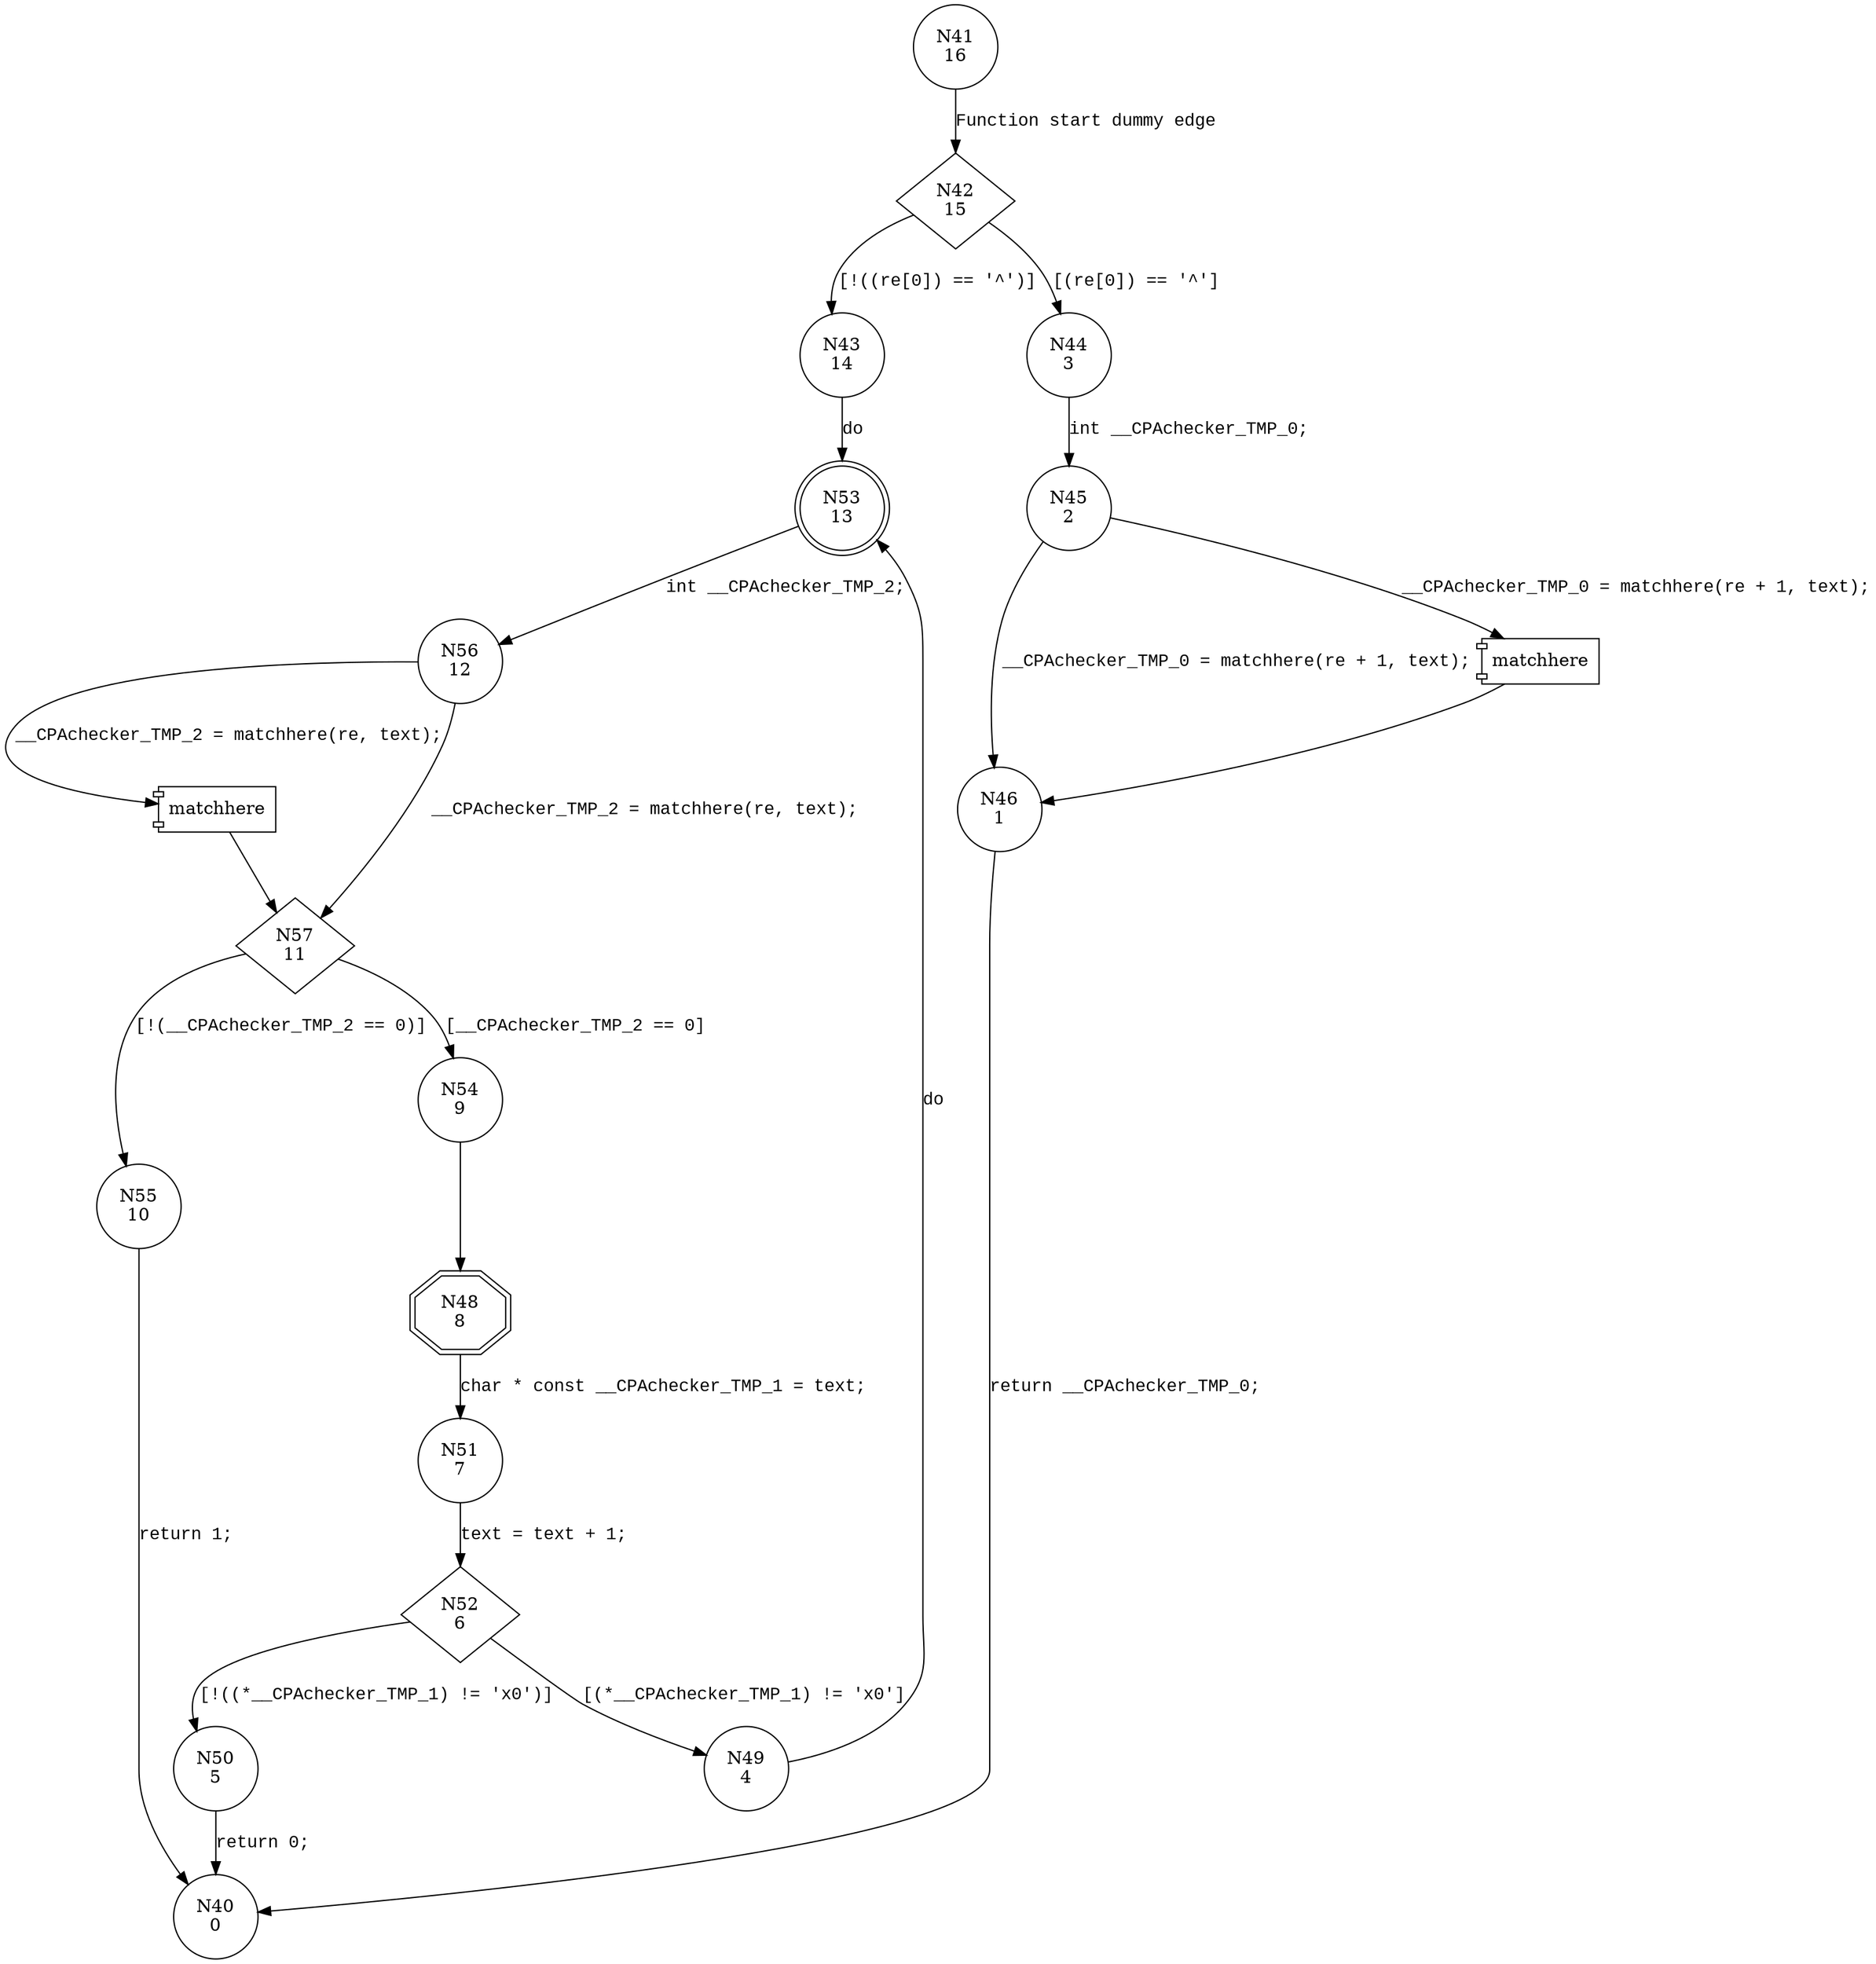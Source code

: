 digraph match {
41 [shape="circle" label="N41\n16"]
42 [shape="diamond" label="N42\n15"]
44 [shape="circle" label="N44\n3"]
43 [shape="circle" label="N43\n14"]
53 [shape="doublecircle" label="N53\n13"]
56 [shape="circle" label="N56\n12"]
57 [shape="diamond" label="N57\n11"]
54 [shape="circle" label="N54\n9"]
55 [shape="circle" label="N55\n10"]
48 [shape="doubleoctagon" label="N48\n8"]
51 [shape="circle" label="N51\n7"]
52 [shape="diamond" label="N52\n6"]
49 [shape="circle" label="N49\n4"]
50 [shape="circle" label="N50\n5"]
45 [shape="circle" label="N45\n2"]
46 [shape="circle" label="N46\n1"]
40 [shape="circle" label="N40\n0"]
41 -> 42 [label="Function start dummy edge" fontname="Courier New"]
42 -> 44 [label="[(re[0]) == '^']" fontname="Courier New"]
42 -> 43 [label="[!((re[0]) == '^')]" fontname="Courier New"]
53 -> 56 [label="int __CPAchecker_TMP_2;" fontname="Courier New"]
100004 [shape="component" label="matchhere"]
56 -> 100004 [label="__CPAchecker_TMP_2 = matchhere(re, text);" fontname="Courier New"]
100004 -> 57 [label="" fontname="Courier New"]
56 -> 57 [label="__CPAchecker_TMP_2 = matchhere(re, text);" fontname="Courier New"]
57 -> 54 [label="[__CPAchecker_TMP_2 == 0]" fontname="Courier New"]
57 -> 55 [label="[!(__CPAchecker_TMP_2 == 0)]" fontname="Courier New"]
54 -> 48 [label="" fontname="Courier New"]
48 -> 51 [label="char * const __CPAchecker_TMP_1 = text;" fontname="Courier New"]
52 -> 49 [label="[(*__CPAchecker_TMP_1) != '\x0']" fontname="Courier New"]
52 -> 50 [label="[!((*__CPAchecker_TMP_1) != '\x0')]" fontname="Courier New"]
49 -> 53 [label="do" fontname="Courier New"]
100005 [shape="component" label="matchhere"]
45 -> 100005 [label="__CPAchecker_TMP_0 = matchhere(re + 1, text);" fontname="Courier New"]
100005 -> 46 [label="" fontname="Courier New"]
45 -> 46 [label="__CPAchecker_TMP_0 = matchhere(re + 1, text);" fontname="Courier New"]
46 -> 40 [label="return __CPAchecker_TMP_0;" fontname="Courier New"]
43 -> 53 [label="do" fontname="Courier New"]
55 -> 40 [label="return 1;" fontname="Courier New"]
51 -> 52 [label="text = text + 1;" fontname="Courier New"]
50 -> 40 [label="return 0;" fontname="Courier New"]
44 -> 45 [label="int __CPAchecker_TMP_0;" fontname="Courier New"]
}